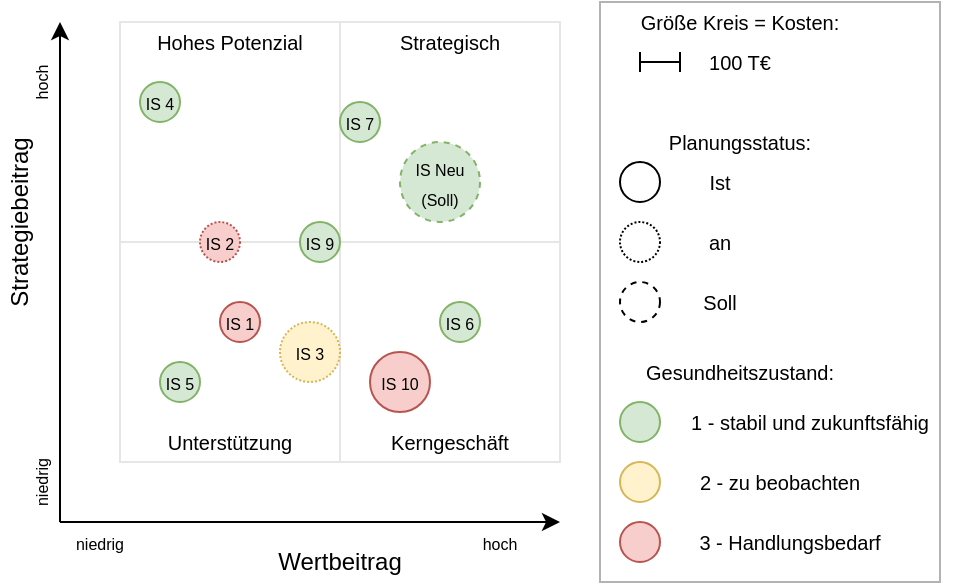 <mxfile version="12.7.0" type="device"><diagram id="XwIK8nYKkR_vMAMb7Xn4" name="Page-1"><mxGraphModel dx="1069" dy="580" grid="1" gridSize="10" guides="1" tooltips="1" connect="1" arrows="1" fold="1" page="1" pageScale="1" pageWidth="1169" pageHeight="827" math="0" shadow="0"><root><mxCell id="0"/><mxCell id="1" parent="0"/><mxCell id="WhHz8FRvYO3bugz3bwHj-1" value="" style="whiteSpace=wrap;html=1;aspect=fixed;strokeColor=#E6E6E6;" vertex="1" parent="1"><mxGeometry x="200" y="130" width="110" height="110" as="geometry"/></mxCell><mxCell id="WhHz8FRvYO3bugz3bwHj-2" value="" style="whiteSpace=wrap;html=1;aspect=fixed;strokeColor=#E6E6E6;" vertex="1" parent="1"><mxGeometry x="200" y="240" width="110" height="110" as="geometry"/></mxCell><mxCell id="WhHz8FRvYO3bugz3bwHj-3" value="" style="whiteSpace=wrap;html=1;aspect=fixed;strokeColor=#E6E6E6;" vertex="1" parent="1"><mxGeometry x="310" y="240" width="110" height="110" as="geometry"/></mxCell><mxCell id="WhHz8FRvYO3bugz3bwHj-4" value="" style="whiteSpace=wrap;html=1;aspect=fixed;strokeColor=#E6E6E6;" vertex="1" parent="1"><mxGeometry x="310" y="130" width="110" height="110" as="geometry"/></mxCell><mxCell id="WhHz8FRvYO3bugz3bwHj-5" value="" style="endArrow=classic;html=1;" edge="1" parent="1"><mxGeometry width="50" height="50" relative="1" as="geometry"><mxPoint x="170" y="380" as="sourcePoint"/><mxPoint x="170" y="130" as="targetPoint"/></mxGeometry></mxCell><mxCell id="WhHz8FRvYO3bugz3bwHj-6" value="" style="endArrow=classic;html=1;" edge="1" parent="1"><mxGeometry width="50" height="50" relative="1" as="geometry"><mxPoint x="170" y="380" as="sourcePoint"/><mxPoint x="420" y="380" as="targetPoint"/></mxGeometry></mxCell><mxCell id="WhHz8FRvYO3bugz3bwHj-7" value="Strategiebeitrag" style="text;html=1;strokeColor=none;fillColor=none;align=center;verticalAlign=middle;whiteSpace=wrap;rounded=0;rotation=-90;" vertex="1" parent="1"><mxGeometry x="130" y="220" width="40" height="20" as="geometry"/></mxCell><mxCell id="WhHz8FRvYO3bugz3bwHj-8" value="Wertbeitrag" style="text;html=1;strokeColor=none;fillColor=none;align=center;verticalAlign=middle;whiteSpace=wrap;rounded=0;rotation=0;" vertex="1" parent="1"><mxGeometry x="265" y="390" width="90" height="20" as="geometry"/></mxCell><mxCell id="WhHz8FRvYO3bugz3bwHj-10" value="&lt;font style=&quot;font-size: 10px&quot;&gt;Hohes Potenzial&lt;/font&gt;" style="text;html=1;strokeColor=none;fillColor=none;align=center;verticalAlign=middle;whiteSpace=wrap;rounded=0;" vertex="1" parent="1"><mxGeometry x="200" y="130" width="110" height="20" as="geometry"/></mxCell><mxCell id="WhHz8FRvYO3bugz3bwHj-11" value="&lt;font style=&quot;font-size: 10px&quot;&gt;Strategisch&lt;/font&gt;" style="text;html=1;strokeColor=none;fillColor=none;align=center;verticalAlign=middle;whiteSpace=wrap;rounded=0;" vertex="1" parent="1"><mxGeometry x="310" y="130" width="110" height="20" as="geometry"/></mxCell><mxCell id="WhHz8FRvYO3bugz3bwHj-12" value="&lt;font style=&quot;font-size: 10px&quot;&gt;Unterstützung&lt;/font&gt;" style="text;html=1;strokeColor=none;fillColor=none;align=center;verticalAlign=middle;whiteSpace=wrap;rounded=0;" vertex="1" parent="1"><mxGeometry x="200" y="330" width="110" height="20" as="geometry"/></mxCell><mxCell id="WhHz8FRvYO3bugz3bwHj-13" value="&lt;font style=&quot;font-size: 10px&quot;&gt;Kerngeschäft&lt;/font&gt;" style="text;html=1;strokeColor=none;fillColor=none;align=center;verticalAlign=middle;whiteSpace=wrap;rounded=0;" vertex="1" parent="1"><mxGeometry x="310" y="330" width="110" height="20" as="geometry"/></mxCell><mxCell id="WhHz8FRvYO3bugz3bwHj-14" value="&lt;font style=&quot;font-size: 8px&quot;&gt;hoch&lt;/font&gt;" style="text;html=1;strokeColor=none;fillColor=none;align=center;verticalAlign=middle;whiteSpace=wrap;rounded=0;" vertex="1" parent="1"><mxGeometry x="370" y="380" width="40" height="20" as="geometry"/></mxCell><mxCell id="WhHz8FRvYO3bugz3bwHj-16" value="&lt;font style=&quot;font-size: 8px&quot;&gt;niedrig&lt;/font&gt;" style="text;html=1;strokeColor=none;fillColor=none;align=center;verticalAlign=middle;whiteSpace=wrap;rounded=0;" vertex="1" parent="1"><mxGeometry x="170" y="380" width="40" height="20" as="geometry"/></mxCell><mxCell id="WhHz8FRvYO3bugz3bwHj-18" value="&lt;font style=&quot;font-size: 8px&quot;&gt;niedrig&lt;/font&gt;" style="text;html=1;strokeColor=none;fillColor=none;align=center;verticalAlign=middle;whiteSpace=wrap;rounded=0;rotation=-90;" vertex="1" parent="1"><mxGeometry x="140" y="350" width="40" height="20" as="geometry"/></mxCell><mxCell id="WhHz8FRvYO3bugz3bwHj-20" value="&lt;font style=&quot;font-size: 8px&quot;&gt;hoch&lt;/font&gt;" style="text;html=1;strokeColor=none;fillColor=none;align=center;verticalAlign=middle;whiteSpace=wrap;rounded=0;rotation=-90;" vertex="1" parent="1"><mxGeometry x="140" y="150" width="40" height="20" as="geometry"/></mxCell><mxCell id="WhHz8FRvYO3bugz3bwHj-21" value="&lt;font style=&quot;font-size: 8px&quot;&gt;IS Neu (Soll)&lt;/font&gt;" style="ellipse;whiteSpace=wrap;html=1;aspect=fixed;dashed=1;fillColor=#d5e8d4;strokeColor=#82b366;" vertex="1" parent="1"><mxGeometry x="340" y="190" width="40" height="40" as="geometry"/></mxCell><mxCell id="WhHz8FRvYO3bugz3bwHj-22" value="&lt;font style=&quot;font-size: 8px&quot;&gt;IS 3&lt;/font&gt;" style="ellipse;whiteSpace=wrap;html=1;aspect=fixed;fillColor=#fff2cc;dashed=1;dashPattern=1 1;strokeColor=#d6b656;" vertex="1" parent="1"><mxGeometry x="280" y="280" width="30" height="30" as="geometry"/></mxCell><mxCell id="WhHz8FRvYO3bugz3bwHj-23" value="&lt;font style=&quot;font-size: 8px&quot;&gt;IS 10&lt;/font&gt;" style="ellipse;whiteSpace=wrap;html=1;aspect=fixed;fillColor=#f8cecc;direction=south;strokeColor=#b85450;" vertex="1" parent="1"><mxGeometry x="325" y="295" width="30" height="30" as="geometry"/></mxCell><mxCell id="WhHz8FRvYO3bugz3bwHj-24" value="&lt;font style=&quot;font-size: 8px&quot;&gt;IS 2&lt;/font&gt;" style="ellipse;whiteSpace=wrap;html=1;aspect=fixed;fillColor=#f8cecc;dashed=1;dashPattern=1 1;strokeColor=#b85450;" vertex="1" parent="1"><mxGeometry x="240" y="230" width="20" height="20" as="geometry"/></mxCell><mxCell id="WhHz8FRvYO3bugz3bwHj-25" value="&lt;font style=&quot;font-size: 8px&quot;&gt;IS 1&lt;/font&gt;" style="ellipse;whiteSpace=wrap;html=1;aspect=fixed;fillColor=#f8cecc;strokeColor=#b85450;" vertex="1" parent="1"><mxGeometry x="250" y="270" width="20" height="20" as="geometry"/></mxCell><mxCell id="WhHz8FRvYO3bugz3bwHj-26" value="&lt;font style=&quot;font-size: 8px&quot;&gt;IS 7&lt;/font&gt;" style="ellipse;whiteSpace=wrap;html=1;aspect=fixed;fillColor=#d5e8d4;strokeColor=#82b366;" vertex="1" parent="1"><mxGeometry x="310" y="170" width="20" height="20" as="geometry"/></mxCell><mxCell id="WhHz8FRvYO3bugz3bwHj-27" value="&lt;font style=&quot;font-size: 8px&quot;&gt;IS 4&lt;/font&gt;" style="ellipse;whiteSpace=wrap;html=1;aspect=fixed;fillColor=#d5e8d4;strokeColor=#82b366;" vertex="1" parent="1"><mxGeometry x="210" y="160" width="20" height="20" as="geometry"/></mxCell><mxCell id="WhHz8FRvYO3bugz3bwHj-28" value="&lt;font style=&quot;font-size: 8px&quot;&gt;IS 6&lt;/font&gt;" style="ellipse;whiteSpace=wrap;html=1;aspect=fixed;fillColor=#d5e8d4;strokeColor=#82b366;" vertex="1" parent="1"><mxGeometry x="360" y="270" width="20" height="20" as="geometry"/></mxCell><mxCell id="WhHz8FRvYO3bugz3bwHj-29" value="&lt;font style=&quot;font-size: 8px&quot;&gt;IS 5&lt;/font&gt;" style="ellipse;whiteSpace=wrap;html=1;aspect=fixed;fillColor=#d5e8d4;strokeColor=#82b366;" vertex="1" parent="1"><mxGeometry x="220" y="300" width="20" height="20" as="geometry"/></mxCell><mxCell id="WhHz8FRvYO3bugz3bwHj-30" value="&lt;font style=&quot;font-size: 8px&quot;&gt;IS 9&lt;/font&gt;" style="ellipse;whiteSpace=wrap;html=1;aspect=fixed;fillColor=#d5e8d4;strokeColor=#82b366;" vertex="1" parent="1"><mxGeometry x="290" y="230" width="20" height="20" as="geometry"/></mxCell><mxCell id="WhHz8FRvYO3bugz3bwHj-56" value="" style="group;" vertex="1" connectable="0" parent="1"><mxGeometry x="440" y="120" width="180" height="290" as="geometry"/></mxCell><mxCell id="WhHz8FRvYO3bugz3bwHj-32" value="" style="rounded=0;whiteSpace=wrap;html=1;strokeColor=#B3B3B3;" vertex="1" parent="WhHz8FRvYO3bugz3bwHj-56"><mxGeometry width="170" height="290" as="geometry"/></mxCell><mxCell id="WhHz8FRvYO3bugz3bwHj-33" value="&lt;font style=&quot;font-size: 10px&quot;&gt;Größe Kreis = Kosten:&lt;/font&gt;" style="text;html=1;strokeColor=none;fillColor=none;align=center;verticalAlign=middle;whiteSpace=wrap;rounded=0;" vertex="1" parent="WhHz8FRvYO3bugz3bwHj-56"><mxGeometry x="10" width="120" height="20" as="geometry"/></mxCell><mxCell id="WhHz8FRvYO3bugz3bwHj-39" value="" style="group" vertex="1" connectable="0" parent="WhHz8FRvYO3bugz3bwHj-56"><mxGeometry x="20" y="25" width="20" height="10" as="geometry"/></mxCell><mxCell id="WhHz8FRvYO3bugz3bwHj-36" value="" style="endArrow=none;html=1;" edge="1" parent="WhHz8FRvYO3bugz3bwHj-39"><mxGeometry width="50" height="50" relative="1" as="geometry"><mxPoint y="5" as="sourcePoint"/><mxPoint x="20" y="5" as="targetPoint"/></mxGeometry></mxCell><mxCell id="WhHz8FRvYO3bugz3bwHj-37" value="" style="endArrow=none;html=1;" edge="1" parent="WhHz8FRvYO3bugz3bwHj-39"><mxGeometry width="50" height="50" relative="1" as="geometry"><mxPoint y="10" as="sourcePoint"/><mxPoint as="targetPoint"/></mxGeometry></mxCell><mxCell id="WhHz8FRvYO3bugz3bwHj-38" value="" style="endArrow=none;html=1;" edge="1" parent="WhHz8FRvYO3bugz3bwHj-39"><mxGeometry width="50" height="50" relative="1" as="geometry"><mxPoint x="20.0" y="10" as="sourcePoint"/><mxPoint x="20.0" as="targetPoint"/></mxGeometry></mxCell><mxCell id="WhHz8FRvYO3bugz3bwHj-40" value="&lt;font style=&quot;font-size: 10px&quot;&gt;100 T€&lt;/font&gt;" style="text;html=1;strokeColor=none;fillColor=none;align=center;verticalAlign=middle;whiteSpace=wrap;rounded=0;" vertex="1" parent="WhHz8FRvYO3bugz3bwHj-56"><mxGeometry x="50" y="20" width="40" height="20" as="geometry"/></mxCell><mxCell id="WhHz8FRvYO3bugz3bwHj-41" value="&lt;font style=&quot;font-size: 10px&quot;&gt;Planungsstatus:&lt;/font&gt;" style="text;html=1;strokeColor=none;fillColor=none;align=center;verticalAlign=middle;whiteSpace=wrap;rounded=0;" vertex="1" parent="WhHz8FRvYO3bugz3bwHj-56"><mxGeometry x="10" y="60" width="120" height="20" as="geometry"/></mxCell><mxCell id="WhHz8FRvYO3bugz3bwHj-42" value="" style="ellipse;whiteSpace=wrap;html=1;aspect=fixed;" vertex="1" parent="WhHz8FRvYO3bugz3bwHj-56"><mxGeometry x="10" y="80" width="20" height="20" as="geometry"/></mxCell><mxCell id="WhHz8FRvYO3bugz3bwHj-43" value="" style="ellipse;whiteSpace=wrap;html=1;aspect=fixed;dashed=1;dashPattern=1 1;" vertex="1" parent="WhHz8FRvYO3bugz3bwHj-56"><mxGeometry x="10" y="110" width="20" height="20" as="geometry"/></mxCell><mxCell id="WhHz8FRvYO3bugz3bwHj-44" value="" style="ellipse;whiteSpace=wrap;html=1;aspect=fixed;dashed=1;" vertex="1" parent="WhHz8FRvYO3bugz3bwHj-56"><mxGeometry x="10" y="140" width="20" height="20" as="geometry"/></mxCell><mxCell id="WhHz8FRvYO3bugz3bwHj-45" value="&lt;font style=&quot;font-size: 10px&quot;&gt;Ist&lt;/font&gt;" style="text;html=1;strokeColor=none;fillColor=none;align=center;verticalAlign=middle;whiteSpace=wrap;rounded=0;dashed=1;dashPattern=1 1;" vertex="1" parent="WhHz8FRvYO3bugz3bwHj-56"><mxGeometry x="40" y="80" width="40" height="20" as="geometry"/></mxCell><mxCell id="WhHz8FRvYO3bugz3bwHj-46" value="&lt;font style=&quot;font-size: 10px&quot;&gt;an&lt;/font&gt;" style="text;html=1;strokeColor=none;fillColor=none;align=center;verticalAlign=middle;whiteSpace=wrap;rounded=0;dashed=1;dashPattern=1 1;" vertex="1" parent="WhHz8FRvYO3bugz3bwHj-56"><mxGeometry x="40" y="110" width="40" height="20" as="geometry"/></mxCell><mxCell id="WhHz8FRvYO3bugz3bwHj-47" value="&lt;font style=&quot;font-size: 10px&quot;&gt;Soll&lt;/font&gt;" style="text;html=1;strokeColor=none;fillColor=none;align=center;verticalAlign=middle;whiteSpace=wrap;rounded=0;dashed=1;dashPattern=1 1;" vertex="1" parent="WhHz8FRvYO3bugz3bwHj-56"><mxGeometry x="40" y="140" width="40" height="20" as="geometry"/></mxCell><mxCell id="WhHz8FRvYO3bugz3bwHj-48" value="&lt;font style=&quot;font-size: 10px&quot;&gt;Gesundheitszustand:&lt;/font&gt;" style="text;html=1;strokeColor=none;fillColor=none;align=center;verticalAlign=middle;whiteSpace=wrap;rounded=0;" vertex="1" parent="WhHz8FRvYO3bugz3bwHj-56"><mxGeometry x="10" y="175" width="120" height="20" as="geometry"/></mxCell><mxCell id="WhHz8FRvYO3bugz3bwHj-49" value="" style="ellipse;whiteSpace=wrap;html=1;aspect=fixed;fillColor=#d5e8d4;strokeColor=#82b366;" vertex="1" parent="WhHz8FRvYO3bugz3bwHj-56"><mxGeometry x="10" y="200" width="20" height="20" as="geometry"/></mxCell><mxCell id="WhHz8FRvYO3bugz3bwHj-50" value="" style="ellipse;whiteSpace=wrap;html=1;aspect=fixed;fillColor=#f8cecc;strokeColor=#b85450;" vertex="1" parent="WhHz8FRvYO3bugz3bwHj-56"><mxGeometry x="10" y="260" width="20" height="20" as="geometry"/></mxCell><mxCell id="WhHz8FRvYO3bugz3bwHj-51" value="" style="ellipse;whiteSpace=wrap;html=1;aspect=fixed;fillColor=#fff2cc;strokeColor=#d6b656;" vertex="1" parent="WhHz8FRvYO3bugz3bwHj-56"><mxGeometry x="10" y="230" width="20" height="20" as="geometry"/></mxCell><mxCell id="WhHz8FRvYO3bugz3bwHj-52" value="&lt;font style=&quot;font-size: 10px&quot;&gt;1 - stabil und zukunftsfähig&lt;/font&gt;" style="text;html=1;strokeColor=none;fillColor=none;align=center;verticalAlign=middle;whiteSpace=wrap;rounded=0;dashed=1;dashPattern=1 1;" vertex="1" parent="WhHz8FRvYO3bugz3bwHj-56"><mxGeometry x="30" y="200" width="150" height="20" as="geometry"/></mxCell><mxCell id="WhHz8FRvYO3bugz3bwHj-53" value="&lt;font style=&quot;font-size: 10px&quot;&gt;3 - Handlungsbedarf&lt;/font&gt;" style="text;html=1;strokeColor=none;fillColor=none;align=center;verticalAlign=middle;whiteSpace=wrap;rounded=0;dashed=1;dashPattern=1 1;" vertex="1" parent="WhHz8FRvYO3bugz3bwHj-56"><mxGeometry x="40" y="260" width="110" height="20" as="geometry"/></mxCell><mxCell id="WhHz8FRvYO3bugz3bwHj-55" value="&lt;font style=&quot;font-size: 10px&quot;&gt;2 - zu beobachten&lt;/font&gt;" style="text;html=1;strokeColor=none;fillColor=none;align=center;verticalAlign=middle;whiteSpace=wrap;rounded=0;dashed=1;dashPattern=1 1;" vertex="1" parent="WhHz8FRvYO3bugz3bwHj-56"><mxGeometry x="40" y="230" width="100" height="20" as="geometry"/></mxCell></root></mxGraphModel></diagram></mxfile>